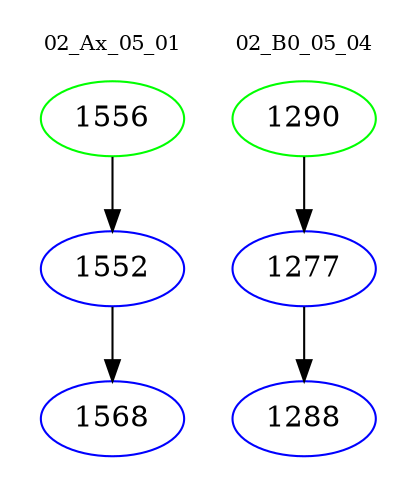 digraph{
subgraph cluster_0 {
color = white
label = "02_Ax_05_01";
fontsize=10;
T0_1556 [label="1556", color="green"]
T0_1556 -> T0_1552 [color="black"]
T0_1552 [label="1552", color="blue"]
T0_1552 -> T0_1568 [color="black"]
T0_1568 [label="1568", color="blue"]
}
subgraph cluster_1 {
color = white
label = "02_B0_05_04";
fontsize=10;
T1_1290 [label="1290", color="green"]
T1_1290 -> T1_1277 [color="black"]
T1_1277 [label="1277", color="blue"]
T1_1277 -> T1_1288 [color="black"]
T1_1288 [label="1288", color="blue"]
}
}

